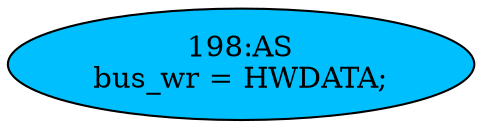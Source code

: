 strict digraph "" {
	node [label="\N"];
	"198:AS"	 [ast="<pyverilog.vparser.ast.Assign object at 0x7fba378ba6d0>",
		def_var="['bus_wr']",
		fillcolor=deepskyblue,
		label="198:AS
bus_wr = HWDATA;",
		statements="[]",
		style=filled,
		typ=Assign,
		use_var="['HWDATA']"];
}
